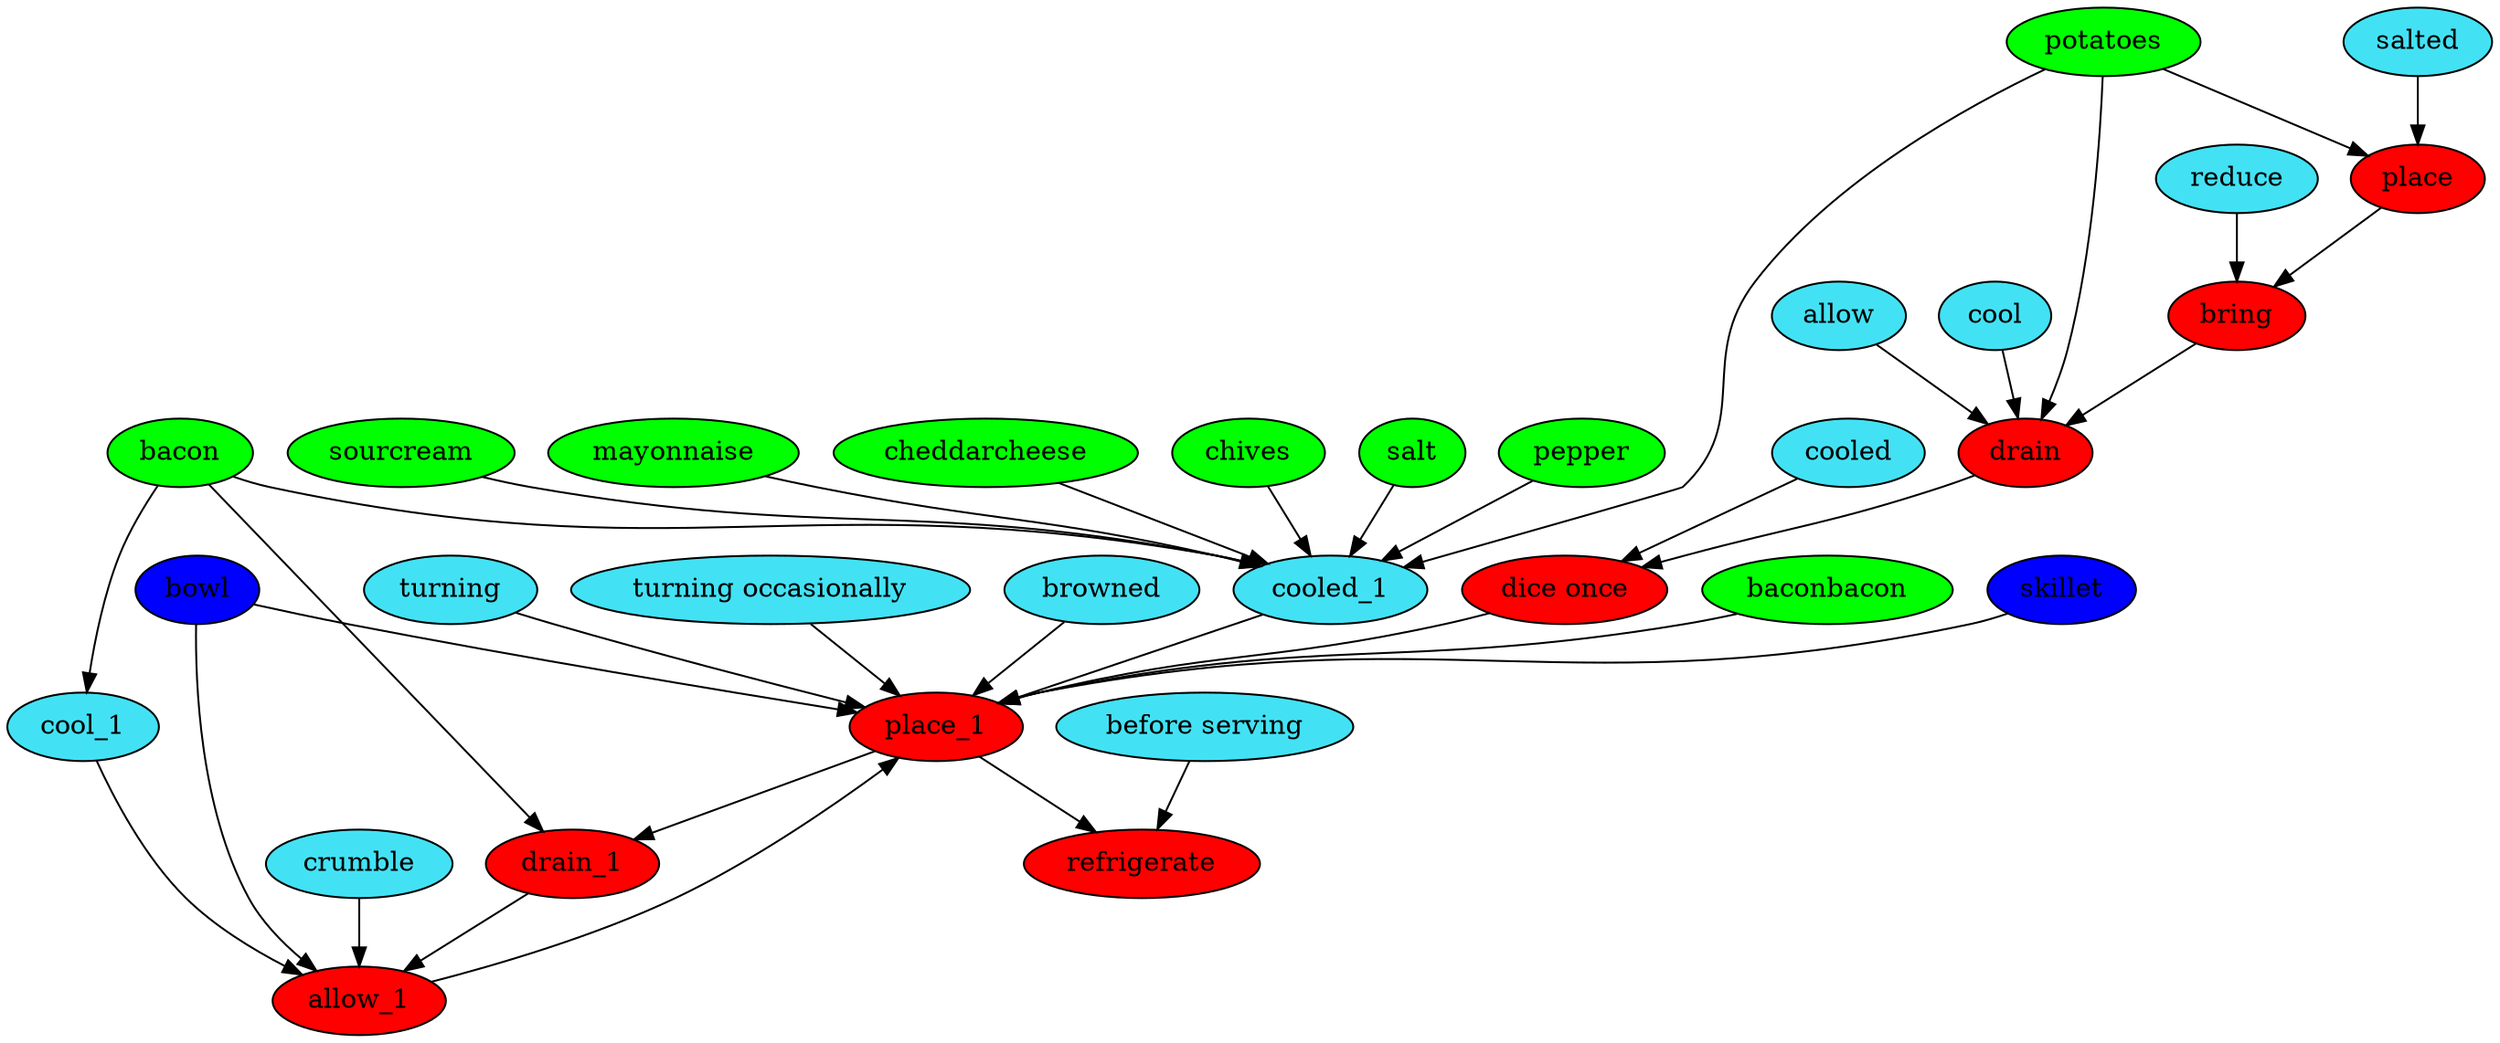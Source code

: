 digraph G {
place [style=filled, fillcolor=red];
potatoes [style=filled, fillcolor=green];
salted [style=filled, fillcolor="#42e2f4"];
potatoes -> place;
salted -> place;
bring [style=filled, fillcolor=red];
reduce [style=filled, fillcolor="#42e2f4"];
reduce -> bring;
drain [style=filled, fillcolor=red];
potatoes [style=filled, fillcolor=green];
allow [style=filled, fillcolor="#42e2f4"];
cool [style=filled, fillcolor="#42e2f4"];
potatoes -> drain;
allow -> drain;
cool -> drain;
"dice once" [style=filled, fillcolor=red];
cooled [style=filled, fillcolor="#42e2f4"];
cooled -> "dice once";
place_1 [style=filled, fillcolor=red];
baconbacon [style=filled, fillcolor=green];
skillet [style=filled, fillcolor="#0000ff"];
turning [style=filled, fillcolor="#42e2f4"];
"turning occasionally" [style=filled, fillcolor="#42e2f4"];
browned [style=filled, fillcolor="#42e2f4"];
baconbacon -> place_1;
skillet -> place_1;
turning -> place_1;
"turning occasionally" -> place_1;
browned -> place_1;
drain_1 [style=filled, fillcolor=red];
bacon [style=filled, fillcolor=green];
bacon -> drain_1;
allow_1 [style=filled, fillcolor=red];
cool_1 [style=filled, fillcolor="#42e2f4"];
crumble [style=filled, fillcolor="#42e2f4"];
bacon [style=filled, fillcolor=green];
bowl [style=filled, fillcolor="#0000ff"];
bowl -> allow_1;
bacon -> cool_1;
cool_1 -> allow_1;
crumble -> allow_1;
place_1 [style=filled, fillcolor=red];
cooled_1 [style=filled, fillcolor="#42e2f4"];
potatoes [style=filled, fillcolor=green];
bowl [style=filled, fillcolor="#0000ff"];
bacon [style=filled, fillcolor=green];
sourcream [style=filled, fillcolor=green];
mayonnaise [style=filled, fillcolor=green];
cheddarcheese [style=filled, fillcolor=green];
chives [style=filled, fillcolor=green];
salt [style=filled, fillcolor=green];
pepper [style=filled, fillcolor=green];
bowl -> place_1;
potatoes -> cooled_1;
bacon -> cooled_1;
sourcream -> cooled_1;
mayonnaise -> cooled_1;
cheddarcheese -> cooled_1;
chives -> cooled_1;
salt -> cooled_1;
pepper -> cooled_1;
cooled_1 -> place_1;
refrigerate [style=filled, fillcolor=red];
"before serving" [style=filled, fillcolor="#42e2f4"];
"before serving" -> refrigerate;
place -> bring;
bring -> drain;
drain -> "dice once";
"dice once" -> place_1;
place_1 -> drain_1;
drain_1 -> allow_1;
allow_1 -> place_1;
place_1 -> refrigerate;
}
